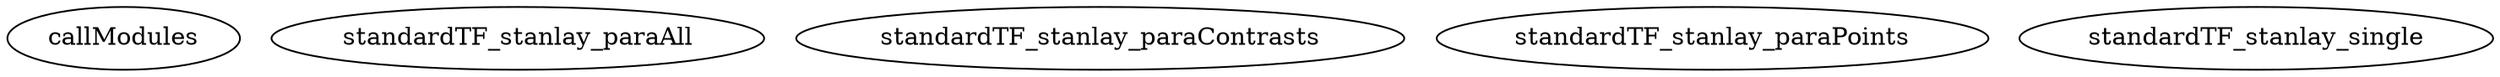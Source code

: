 /* Created by mdot for Matlab */
digraph m2html {

  callModules [URL="callModules.html"];
  callModules [URL="callModules.html"];
  callModules [URL="callModules.html"];
  standardTF_stanlay_paraAll [URL="standardTF_stanlay_paraAll.html"];
  standardTF_stanlay_paraAll [URL="standardTF_stanlay_paraAll.html"];
  standardTF_stanlay_paraAll [URL="standardTF_stanlay_paraAll.html"];
  standardTF_stanlay_paraContrasts [URL="standardTF_stanlay_paraContrasts.html"];
  standardTF_stanlay_paraContrasts [URL="standardTF_stanlay_paraContrasts.html"];
  standardTF_stanlay_paraContrasts [URL="standardTF_stanlay_paraContrasts.html"];
  standardTF_stanlay_paraPoints [URL="standardTF_stanlay_paraPoints.html"];
  standardTF_stanlay_paraPoints [URL="standardTF_stanlay_paraPoints.html"];
  standardTF_stanlay_paraPoints [URL="standardTF_stanlay_paraPoints.html"];
  standardTF_stanlay_single [URL="standardTF_stanlay_single.html"];
  standardTF_stanlay_single [URL="standardTF_stanlay_single.html"];
  standardTF_stanlay_single [URL="standardTF_stanlay_single.html"];
}